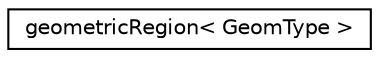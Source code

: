 digraph "Graphical Class Hierarchy"
{
 // LATEX_PDF_SIZE
  edge [fontname="Helvetica",fontsize="10",labelfontname="Helvetica",labelfontsize="10"];
  node [fontname="Helvetica",fontsize="10",shape=record];
  rankdir="LR";
  Node0 [label="geometricRegion\< GeomType \>",height=0.2,width=0.4,color="black", fillcolor="white", style="filled",URL="$classpFlow_1_1geometricRegion.html",tooltip=" "];
}
